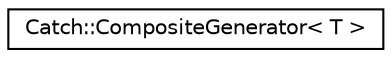 digraph "Graphical Class Hierarchy"
{
  edge [fontname="Helvetica",fontsize="10",labelfontname="Helvetica",labelfontsize="10"];
  node [fontname="Helvetica",fontsize="10",shape=record];
  rankdir="LR";
  Node1 [label="Catch::CompositeGenerator\< T \>",height=0.2,width=0.4,color="black", fillcolor="white", style="filled",URL="$d6/d99/classCatch_1_1CompositeGenerator.html"];
}
